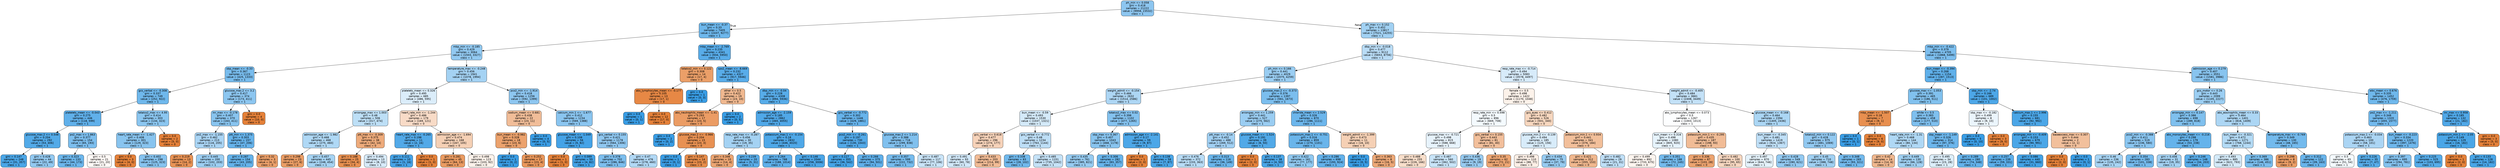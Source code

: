 digraph Tree {
node [shape=box, style="filled, rounded", color="black", fontname="helvetica"] ;
edge [fontname="helvetica"] ;
0 [label="ph_min <= 0.058\ngini = 0.418\nsamples = 21222\nvalue = [9958, 23532]\nclass = 1", fillcolor="#8dc6f0"] ;
1 [label="bun_mean <= -0.37\ngini = 0.33\nsamples = 7405\nvalue = [2437, 9277]\nclass = 1", fillcolor="#6db7ec"] ;
0 -> 1 [labeldistance=2.5, labelangle=45, headlabel="True"] ;
2 [label="mbp_min <= -0.185\ngini = 0.429\nsamples = 3064\nvalue = [1503, 3327]\nclass = 1", fillcolor="#92c9f1"] ;
1 -> 2 ;
3 [label="sbp_mean <= -0.33\ngini = 0.367\nsamples = 1123\nvalue = [425, 1333]\nclass = 1", fillcolor="#78bced"] ;
2 -> 3 ;
4 [label="gcs_verbal <= -0.308\ngini = 0.337\nsamples = 749\nvalue = [252, 922]\nclass = 1", fillcolor="#6fb8ec"] ;
3 -> 4 ;
5 [label="platelets_mean <= -0.043\ngini = 0.275\nsamples = 446\nvalue = [118, 599]\nclass = 1", fillcolor="#60b0ea"] ;
4 -> 5 ;
6 [label="glucose_max.2 <= 0.548\ngini = 0.204\nsamples = 292\nvalue = [53, 406]\nclass = 1", fillcolor="#53aae8"] ;
5 -> 6 ;
7 [label="gini = 0.147\nsamples = 248\nvalue = [31, 357]\nclass = 1", fillcolor="#4aa6e7"] ;
6 -> 7 ;
8 [label="gini = 0.428\nsamples = 44\nvalue = [22, 49]\nclass = 1", fillcolor="#92c9f1"] ;
6 -> 8 ;
9 [label="po2_max <= 1.863\ngini = 0.377\nsamples = 154\nvalue = [65, 193]\nclass = 1", fillcolor="#7cbeee"] ;
5 -> 9 ;
10 [label="gini = 0.323\nsamples = 133\nvalue = [44, 173]\nclass = 1", fillcolor="#6bb6ec"] ;
9 -> 10 ;
11 [label="gini = 0.5\nsamples = 21\nvalue = [21, 20]\nclass = 0", fillcolor="#fef9f6"] ;
9 -> 11 ;
12 [label="totalco2_max <= 4.95\ngini = 0.414\nsamples = 303\nvalue = [134, 323]\nclass = 1", fillcolor="#8bc6f0"] ;
4 -> 12 ;
13 [label="heart_rate_mean <= -1.427\ngini = 0.408\nsamples = 301\nvalue = [129, 323]\nclass = 1", fillcolor="#88c4ef"] ;
12 -> 13 ;
14 [label="gini = 0.0\nsamples = 3\nvalue = [4, 0]\nclass = 0", fillcolor="#e58139"] ;
13 -> 14 ;
15 [label="gini = 0.402\nsamples = 298\nvalue = [125, 323]\nclass = 1", fillcolor="#86c3ef"] ;
13 -> 15 ;
16 [label="gini = 0.0\nsamples = 2\nvalue = [5, 0]\nclass = 0", fillcolor="#e58139"] ;
12 -> 16 ;
17 [label="glucose_max.2 <= 3.2\ngini = 0.417\nsamples = 374\nvalue = [173, 411]\nclass = 1", fillcolor="#8cc6f0"] ;
3 -> 17 ;
18 [label="inr_max <= -0.178\ngini = 0.407\nsamples = 370\nvalue = [163, 411]\nclass = 1", fillcolor="#88c4ef"] ;
17 -> 18 ;
19 [label="po2_max <= -1.155\ngini = 0.462\nsamples = 213\nvalue = [116, 205]\nclass = 1", fillcolor="#a9d4f4"] ;
18 -> 19 ;
20 [label="gini = 0.219\nsamples = 13\nvalue = [14, 2]\nclass = 0", fillcolor="#e99355"] ;
19 -> 20 ;
21 [label="gini = 0.445\nsamples = 200\nvalue = [102, 203]\nclass = 1", fillcolor="#9ccef2"] ;
19 -> 21 ;
22 [label="ptt_min <= 1.375\ngini = 0.303\nsamples = 157\nvalue = [47, 206]\nclass = 1", fillcolor="#66b3eb"] ;
18 -> 22 ;
23 [label="gini = 0.287\nsamples = 154\nvalue = [43, 205]\nclass = 1", fillcolor="#63b2ea"] ;
22 -> 23 ;
24 [label="gini = 0.32\nsamples = 3\nvalue = [4, 1]\nclass = 0", fillcolor="#eca06a"] ;
22 -> 24 ;
25 [label="gini = 0.0\nsamples = 4\nvalue = [10, 0]\nclass = 0", fillcolor="#e58139"] ;
17 -> 25 ;
26 [label="temperature_max <= -0.248\ngini = 0.456\nsamples = 1941\nvalue = [1078, 1994]\nclass = 1", fillcolor="#a4d2f3"] ;
2 -> 26 ;
27 [label="platelets_mean <= 0.326\ngini = 0.495\nsamples = 685\nvalue = [486, 595]\nclass = 1", fillcolor="#dbedfa"] ;
26 -> 27 ;
28 [label="aniongap_max <= 1.003\ngini = 0.48\nsamples = 506\nvalue = [317, 474]\nclass = 1", fillcolor="#bddff6"] ;
27 -> 28 ;
29 [label="admission_age <= -1.982\ngini = 0.468\nsamples = 468\nvalue = [275, 460]\nclass = 1", fillcolor="#afd8f5"] ;
28 -> 29 ;
30 [label="gini = 0.298\nsamples = 23\nvalue = [27, 6]\nclass = 0", fillcolor="#eb9d65"] ;
29 -> 30 ;
31 [label="gini = 0.457\nsamples = 445\nvalue = [248, 454]\nclass = 1", fillcolor="#a5d3f3"] ;
29 -> 31 ;
32 [label="ptt_max <= -0.309\ngini = 0.375\nsamples = 38\nvalue = [42, 14]\nclass = 0", fillcolor="#eeab7b"] ;
28 -> 32 ;
33 [label="gini = 0.188\nsamples = 25\nvalue = [34, 4]\nclass = 0", fillcolor="#e89050"] ;
32 -> 33 ;
34 [label="gini = 0.494\nsamples = 13\nvalue = [8, 10]\nclass = 1", fillcolor="#d7ebfa"] ;
32 -> 34 ;
35 [label="heart_rate_min <= -1.244\ngini = 0.486\nsamples = 179\nvalue = [169, 121]\nclass = 0", fillcolor="#f8dbc7"] ;
27 -> 35 ;
36 [label="heart_rate_max <= -0.265\ngini = 0.198\nsamples = 11\nvalue = [2, 16]\nclass = 1", fillcolor="#52a9e8"] ;
35 -> 36 ;
37 [label="gini = 0.111\nsamples = 10\nvalue = [1, 16]\nclass = 1", fillcolor="#45a3e7"] ;
36 -> 37 ;
38 [label="gini = 0.0\nsamples = 1\nvalue = [1, 0]\nclass = 0", fillcolor="#e58139"] ;
36 -> 38 ;
39 [label="admission_age <= -1.694\ngini = 0.474\nsamples = 168\nvalue = [167, 105]\nclass = 0", fillcolor="#f5d0b5"] ;
35 -> 39 ;
40 [label="gini = 0.281\nsamples = 45\nvalue = [64, 13]\nclass = 0", fillcolor="#ea9b61"] ;
39 -> 40 ;
41 [label="gini = 0.498\nsamples = 123\nvalue = [103, 92]\nclass = 0", fillcolor="#fcf2ea"] ;
39 -> 41 ;
42 [label="pco2_min <= -1.914\ngini = 0.418\nsamples = 1256\nvalue = [592, 1399]\nclass = 1", fillcolor="#8dc6f0"] ;
26 -> 42 ;
43 [label="sodium_mean <= 0.681\ngini = 0.438\nsamples = 22\nvalue = [23, 11]\nclass = 0", fillcolor="#f1bd98"] ;
42 -> 43 ;
44 [label="bun_mean <= -0.982\ngini = 0.328\nsamples = 18\nvalue = [23, 6]\nclass = 0", fillcolor="#eca26d"] ;
43 -> 44 ;
45 [label="gini = 0.0\nsamples = 1\nvalue = [0, 2]\nclass = 1", fillcolor="#399de5"] ;
44 -> 45 ;
46 [label="gini = 0.252\nsamples = 17\nvalue = [23, 4]\nclass = 0", fillcolor="#ea975b"] ;
44 -> 46 ;
47 [label="gini = 0.0\nsamples = 4\nvalue = [0, 5]\nclass = 1", fillcolor="#399de5"] ;
43 -> 47 ;
48 [label="calcium_min.1 <= -1.677\ngini = 0.412\nsamples = 1234\nvalue = [569, 1388]\nclass = 1", fillcolor="#8ac5f0"] ;
42 -> 48 ;
49 [label="glucose_mean <= -1.049\ngini = 0.108\nsamples = 56\nvalue = [5, 82]\nclass = 1", fillcolor="#45a3e7"] ;
48 -> 49 ;
50 [label="gini = 0.0\nsamples = 1\nvalue = [1, 0]\nclass = 0", fillcolor="#e58139"] ;
49 -> 50 ;
51 [label="gini = 0.089\nsamples = 55\nvalue = [4, 82]\nclass = 1", fillcolor="#43a2e6"] ;
49 -> 51 ;
52 [label="gcs_verbal <= 0.155\ngini = 0.421\nsamples = 1178\nvalue = [564, 1306]\nclass = 1", fillcolor="#8fc7f0"] ;
48 -> 52 ;
53 [label="gini = 0.378\nsamples = 702\nvalue = [286, 846]\nclass = 1", fillcolor="#7cbeee"] ;
52 -> 53 ;
54 [label="gini = 0.47\nsamples = 476\nvalue = [278, 460]\nclass = 1", fillcolor="#b1d8f5"] ;
52 -> 54 ;
55 [label="mbp_mean <= -2.769\ngini = 0.235\nsamples = 4341\nvalue = [934, 5950]\nclass = 1", fillcolor="#58ace9"] ;
1 -> 55 ;
56 [label="totalco2_min <= 0.122\ngini = 0.308\nsamples = 14\nvalue = [17, 4]\nclass = 0", fillcolor="#eb9f68"] ;
55 -> 56 ;
57 [label="abs_lymphocytes_mean <= -0.177\ngini = 0.105\nsamples = 13\nvalue = [17, 1]\nclass = 0", fillcolor="#e78845"] ;
56 -> 57 ;
58 [label="gini = 0.0\nsamples = 1\nvalue = [0, 1]\nclass = 1", fillcolor="#399de5"] ;
57 -> 58 ;
59 [label="gini = 0.0\nsamples = 12\nvalue = [17, 0]\nclass = 0", fillcolor="#e58139"] ;
57 -> 59 ;
60 [label="gini = 0.0\nsamples = 1\nvalue = [0, 3]\nclass = 1", fillcolor="#399de5"] ;
56 -> 60 ;
61 [label="spo2_mean <= -8.669\ngini = 0.232\nsamples = 4327\nvalue = [917, 5946]\nclass = 1", fillcolor="#58ace9"] ;
55 -> 61 ;
62 [label="other <= 0.5\ngini = 0.422\nsamples = 19\nvalue = [23, 10]\nclass = 0", fillcolor="#f0b88f"] ;
61 -> 62 ;
63 [label="abs_neutrophils_mean <= -1.41\ngini = 0.293\nsamples = 17\nvalue = [23, 5]\nclass = 0", fillcolor="#eb9c64"] ;
62 -> 63 ;
64 [label="gini = 0.0\nsamples = 2\nvalue = [0, 2]\nclass = 1", fillcolor="#399de5"] ;
63 -> 64 ;
65 [label="glucose_max.2 <= -0.966\ngini = 0.204\nsamples = 15\nvalue = [23, 3]\nclass = 0", fillcolor="#e89153"] ;
63 -> 65 ;
66 [label="gini = 0.0\nsamples = 1\nvalue = [0, 1]\nclass = 1", fillcolor="#399de5"] ;
65 -> 66 ;
67 [label="gini = 0.147\nsamples = 14\nvalue = [23, 2]\nclass = 0", fillcolor="#e78c4a"] ;
65 -> 67 ;
68 [label="gini = 0.0\nsamples = 2\nvalue = [0, 5]\nclass = 1", fillcolor="#399de5"] ;
62 -> 68 ;
69 [label="dbp_min <= -0.04\ngini = 0.228\nsamples = 4308\nvalue = [894, 5936]\nclass = 1", fillcolor="#57ace9"] ;
61 -> 69 ;
70 [label="admission_age <= -2.159\ngini = 0.185\nsamples = 2862\nvalue = [465, 4055]\nclass = 1", fillcolor="#50a8e8"] ;
69 -> 70 ;
71 [label="resp_rate_max <= -0.287\ngini = 0.456\nsamples = 30\nvalue = [19, 35]\nclass = 1", fillcolor="#a4d2f3"] ;
70 -> 71 ;
72 [label="gini = 0.346\nsamples = 10\nvalue = [14, 4]\nclass = 0", fillcolor="#eca572"] ;
71 -> 72 ;
73 [label="gini = 0.239\nsamples = 20\nvalue = [5, 31]\nclass = 1", fillcolor="#59ade9"] ;
71 -> 73 ;
74 [label="potassium_max.1 <= -0.154\ngini = 0.18\nsamples = 2832\nvalue = [446, 4020]\nclass = 1", fillcolor="#4fa8e8"] ;
70 -> 74 ;
75 [label="gini = 0.264\nsamples = 788\nvalue = [188, 1014]\nclass = 1", fillcolor="#5eafea"] ;
74 -> 75 ;
76 [label="gini = 0.146\nsamples = 2044\nvalue = [258, 3006]\nclass = 1", fillcolor="#4aa5e7"] ;
74 -> 76 ;
77 [label="gcs_verbal <= -0.772\ngini = 0.302\nsamples = 1446\nvalue = [429, 1881]\nclass = 1", fillcolor="#66b3eb"] ;
69 -> 77 ;
78 [label="pco2_min <= -0.261\ngini = 0.197\nsamples = 730\nvalue = [130, 1043]\nclass = 1", fillcolor="#52a9e8"] ;
77 -> 78 ;
79 [label="gini = 0.117\nsamples = 355\nvalue = [36, 542]\nclass = 1", fillcolor="#46a4e7"] ;
78 -> 79 ;
80 [label="gini = 0.266\nsamples = 375\nvalue = [94, 501]\nclass = 1", fillcolor="#5eafea"] ;
78 -> 80 ;
81 [label="glucose_max.2 <= 1.214\ngini = 0.388\nsamples = 716\nvalue = [299, 838]\nclass = 1", fillcolor="#80c0ee"] ;
77 -> 81 ;
82 [label="gini = 0.357\nsamples = 599\nvalue = [222, 732]\nclass = 1", fillcolor="#75bbed"] ;
81 -> 82 ;
83 [label="gini = 0.487\nsamples = 117\nvalue = [77, 106]\nclass = 1", fillcolor="#c9e4f8"] ;
81 -> 83 ;
84 [label="ph_max <= 0.152\ngini = 0.452\nsamples = 13817\nvalue = [7521, 14255]\nclass = 1", fillcolor="#a1d1f3"] ;
0 -> 84 [labeldistance=2.5, labelangle=-45, headlabel="False"] ;
85 [label="dbp_min <= -0.018\ngini = 0.477\nsamples = 9112\nvalue = [5653, 8756]\nclass = 1", fillcolor="#b9dcf6"] ;
84 -> 85 ;
86 [label="ph_min <= 0.166\ngini = 0.441\nsamples = 4029\nvalue = [2075, 4259]\nclass = 1", fillcolor="#99cdf2"] ;
85 -> 86 ;
87 [label="weight_admit <= -0.154\ngini = 0.466\nsamples = 2632\nvalue = [1514, 2586]\nclass = 1", fillcolor="#add6f4"] ;
86 -> 87 ;
88 [label="bun_mean <= -0.59\ngini = 0.493\nsamples = 1530\nvalue = [1037, 1321]\nclass = 1", fillcolor="#d4eaf9"] ;
87 -> 88 ;
89 [label="gcs_verbal <= 0.618\ngini = 0.477\nsamples = 296\nvalue = [274, 177]\nclass = 0", fillcolor="#f6d2b9"] ;
88 -> 89 ;
90 [label="gini = 0.491\nsamples = 93\nvalue = [60, 78]\nclass = 1", fillcolor="#d1e8f9"] ;
89 -> 90 ;
91 [label="gini = 0.433\nsamples = 203\nvalue = [214, 99]\nclass = 0", fillcolor="#f1bb95"] ;
89 -> 91 ;
92 [label="gcs_verbal <= -0.772\ngini = 0.48\nsamples = 1234\nvalue = [763, 1144]\nclass = 1", fillcolor="#bddef6"] ;
88 -> 92 ;
93 [label="gini = 0.338\nsamples = 83\nvalue = [28, 102]\nclass = 1", fillcolor="#6fb8ec"] ;
92 -> 93 ;
94 [label="gini = 0.485\nsamples = 1151\nvalue = [735, 1042]\nclass = 1", fillcolor="#c5e2f7"] ;
92 -> 94 ;
95 [label="totalco2_max <= 0.02\ngini = 0.398\nsamples = 1102\nvalue = [477, 1265]\nclass = 1", fillcolor="#84c2ef"] ;
87 -> 95 ;
96 [label="sbp_max <= 0.367\ngini = 0.407\nsamples = 1043\nvalue = [468, 1178]\nclass = 1", fillcolor="#88c4ef"] ;
95 -> 96 ;
97 [label="gini = 0.435\nsamples = 761\nvalue = [385, 821]\nclass = 1", fillcolor="#96cbf1"] ;
96 -> 97 ;
98 [label="gini = 0.306\nsamples = 282\nvalue = [83, 357]\nclass = 1", fillcolor="#67b4eb"] ;
96 -> 98 ;
99 [label="admission_age <= -2.141\ngini = 0.17\nsamples = 59\nvalue = [9, 87]\nclass = 1", fillcolor="#4da7e8"] ;
95 -> 99 ;
100 [label="gini = 0.0\nsamples = 1\nvalue = [2, 0]\nclass = 0", fillcolor="#e58139"] ;
99 -> 100 ;
101 [label="gini = 0.138\nsamples = 58\nvalue = [7, 87]\nclass = 1", fillcolor="#49a5e7"] ;
99 -> 101 ;
102 [label="glucose_max.2 <= -0.373\ngini = 0.376\nsamples = 1397\nvalue = [561, 1673]\nclass = 1", fillcolor="#7bbeee"] ;
86 -> 102 ;
103 [label="aniongap_min <= 1.259\ngini = 0.441\nsamples = 527\nvalue = [275, 562]\nclass = 1", fillcolor="#9acdf2"] ;
102 -> 103 ;
104 [label="ptt_max <= -0.14\ngini = 0.452\nsamples = 488\nvalue = [269, 512]\nclass = 1", fillcolor="#a1d0f3"] ;
103 -> 104 ;
105 [label="gini = 0.476\nsamples = 372\nvalue = [233, 363]\nclass = 1", fillcolor="#b8dcf6"] ;
104 -> 105 ;
106 [label="gini = 0.313\nsamples = 116\nvalue = [36, 149]\nclass = 1", fillcolor="#69b5eb"] ;
104 -> 106 ;
107 [label="glucose_mean <= -1.524\ngini = 0.191\nsamples = 39\nvalue = [6, 50]\nclass = 1", fillcolor="#51a9e8"] ;
103 -> 107 ;
108 [label="gini = 0.0\nsamples = 1\nvalue = [2, 0]\nclass = 0", fillcolor="#e58139"] ;
107 -> 108 ;
109 [label="gini = 0.137\nsamples = 38\nvalue = [4, 50]\nclass = 1", fillcolor="#49a5e7"] ;
107 -> 109 ;
110 [label="chloride_mean <= 2.529\ngini = 0.326\nsamples = 870\nvalue = [286, 1111]\nclass = 1", fillcolor="#6cb6ec"] ;
102 -> 110 ;
111 [label="potassium_max.1 <= -0.751\ngini = 0.316\nsamples = 859\nvalue = [270, 1101]\nclass = 1", fillcolor="#6ab5eb"] ;
110 -> 111 ;
112 [label="gini = 0.422\nsamples = 161\nvalue = [77, 177]\nclass = 1", fillcolor="#8fc8f0"] ;
111 -> 112 ;
113 [label="gini = 0.286\nsamples = 698\nvalue = [193, 924]\nclass = 1", fillcolor="#62b1ea"] ;
111 -> 113 ;
114 [label="weight_admit <= -1.399\ngini = 0.473\nsamples = 11\nvalue = [16, 10]\nclass = 0", fillcolor="#f5d0b5"] ;
110 -> 114 ;
115 [label="gini = 0.0\nsamples = 3\nvalue = [0, 5]\nclass = 1", fillcolor="#399de5"] ;
114 -> 115 ;
116 [label="gini = 0.363\nsamples = 8\nvalue = [16, 5]\nclass = 0", fillcolor="#eda877"] ;
114 -> 116 ;
117 [label="resp_rate_max <= -0.714\ngini = 0.494\nsamples = 5083\nvalue = [3578, 4497]\nclass = 1", fillcolor="#d7ebfa"] ;
85 -> 117 ;
118 [label="female <= 0.5\ngini = 0.498\nsamples = 1422\nvalue = [1170, 1048]\nclass = 0", fillcolor="#fcf2ea"] ;
117 -> 118 ;
119 [label="resp_rate_min <= 0.598\ngini = 0.5\nsamples = 896\nvalue = [669, 708]\nclass = 1", fillcolor="#f4fafe"] ;
118 -> 119 ;
120 [label="glucose_max <= -0.721\ngini = 0.498\nsamples = 815\nvalue = [588, 668]\nclass = 1", fillcolor="#e7f3fc"] ;
119 -> 120 ;
121 [label="gini = 0.488\nsamples = 255\nvalue = [226, 166]\nclass = 0", fillcolor="#f8deca"] ;
120 -> 121 ;
122 [label="gini = 0.487\nsamples = 560\nvalue = [362, 502]\nclass = 1", fillcolor="#c8e4f8"] ;
120 -> 122 ;
123 [label="gcs_verbal <= 0.155\ngini = 0.443\nsamples = 81\nvalue = [81, 40]\nclass = 0", fillcolor="#f2bf9b"] ;
119 -> 123 ;
124 [label="gini = 0.436\nsamples = 19\nvalue = [9, 19]\nclass = 1", fillcolor="#97cbf1"] ;
123 -> 124 ;
125 [label="gini = 0.35\nsamples = 62\nvalue = [72, 21]\nclass = 0", fillcolor="#eda673"] ;
123 -> 125 ;
126 [label="gcs_eyes <= 0.412\ngini = 0.482\nsamples = 526\nvalue = [501, 340]\nclass = 0", fillcolor="#f7d7bf"] ;
118 -> 126 ;
127 [label="glucose_min.2 <= -0.139\ngini = 0.494\nsamples = 185\nvalue = [125, 156]\nclass = 1", fillcolor="#d8ecfa"] ;
126 -> 127 ;
128 [label="gini = 0.498\nsamples = 110\nvalue = [88, 77]\nclass = 0", fillcolor="#fcefe6"] ;
127 -> 128 ;
129 [label="gini = 0.434\nsamples = 75\nvalue = [37, 79]\nclass = 1", fillcolor="#96cbf1"] ;
127 -> 129 ;
130 [label="potassium_min.1 <= 0.934\ngini = 0.441\nsamples = 341\nvalue = [376, 184]\nclass = 0", fillcolor="#f2bf9a"] ;
126 -> 130 ;
131 [label="gini = 0.421\nsamples = 312\nvalue = [355, 153]\nclass = 0", fillcolor="#f0b78e"] ;
130 -> 131 ;
132 [label="gini = 0.482\nsamples = 29\nvalue = [21, 31]\nclass = 1", fillcolor="#bfdff7"] ;
130 -> 132 ;
133 [label="weight_admit <= -0.405\ngini = 0.484\nsamples = 3661\nvalue = [2408, 3449]\nclass = 1", fillcolor="#c3e1f7"] ;
117 -> 133 ;
134 [label="abs_lymphocytes_mean <= 0.073\ngini = 0.5\nsamples = 1267\nvalue = [1003, 1013]\nclass = 1", fillcolor="#fdfeff"] ;
133 -> 134 ;
135 [label="bun_mean <= 0.316\ngini = 0.498\nsamples = 1080\nvalue = [805, 920]\nclass = 1", fillcolor="#e6f3fc"] ;
134 -> 135 ;
136 [label="gini = 0.499\nsamples = 892\nvalue = [733, 675]\nclass = 0", fillcolor="#fdf5ef"] ;
135 -> 136 ;
137 [label="gini = 0.351\nsamples = 188\nvalue = [72, 245]\nclass = 1", fillcolor="#73baed"] ;
135 -> 137 ;
138 [label="potassium_min.1 <= -0.295\ngini = 0.435\nsamples = 187\nvalue = [198, 93]\nclass = 0", fillcolor="#f1bc96"] ;
134 -> 138 ;
139 [label="gini = 0.336\nsamples = 87\nvalue = [103, 28]\nclass = 0", fillcolor="#eca36f"] ;
138 -> 139 ;
140 [label="gini = 0.482\nsamples = 100\nvalue = [95, 65]\nclass = 0", fillcolor="#f7d7c0"] ;
138 -> 140 ;
141 [label="glucose_mean <= -0.168\ngini = 0.464\nsamples = 2394\nvalue = [1405, 2436]\nclass = 1", fillcolor="#abd6f4"] ;
133 -> 141 ;
142 [label="bun_mean <= -0.345\ngini = 0.481\nsamples = 1419\nvalue = [924, 1367]\nclass = 1", fillcolor="#bfdff7"] ;
141 -> 142 ;
143 [label="gini = 0.497\nsamples = 870\nvalue = [644, 746]\nclass = 1", fillcolor="#e4f2fb"] ;
142 -> 143 ;
144 [label="gini = 0.428\nsamples = 549\nvalue = [280, 621]\nclass = 1", fillcolor="#92c9f1"] ;
142 -> 144 ;
145 [label="totalco2_min <= 0.122\ngini = 0.428\nsamples = 975\nvalue = [481, 1069]\nclass = 1", fillcolor="#92c9f1"] ;
141 -> 145 ;
146 [label="gini = 0.45\nsamples = 710\nvalue = [388, 748]\nclass = 1", fillcolor="#a0d0f2"] ;
145 -> 146 ;
147 [label="gini = 0.348\nsamples = 265\nvalue = [93, 321]\nclass = 1", fillcolor="#72b9ed"] ;
145 -> 147 ;
148 [label="mbp_min <= -0.422\ngini = 0.379\nsamples = 4705\nvalue = [1868, 5499]\nclass = 1", fillcolor="#7cbeee"] ;
84 -> 148 ;
149 [label="bun_mean <= -0.394\ngini = 0.268\nsamples = 1154\nvalue = [287, 1513]\nclass = 1", fillcolor="#5fb0ea"] ;
148 -> 149 ;
150 [label="glucose_max <= -1.053\ngini = 0.391\nsamples = 465\nvalue = [186, 511]\nclass = 1", fillcolor="#81c1ee"] ;
149 -> 150 ;
151 [label="mbp_mean <= -1.507\ngini = 0.18\nsamples = 7\nvalue = [9, 1]\nclass = 0", fillcolor="#e88f4f"] ;
150 -> 151 ;
152 [label="gini = 0.0\nsamples = 1\nvalue = [0, 1]\nclass = 1", fillcolor="#399de5"] ;
151 -> 152 ;
153 [label="gini = 0.0\nsamples = 6\nvalue = [9, 0]\nclass = 0", fillcolor="#e58139"] ;
151 -> 153 ;
154 [label="white <= 0.5\ngini = 0.383\nsamples = 458\nvalue = [177, 510]\nclass = 1", fillcolor="#7ebfee"] ;
150 -> 154 ;
155 [label="heart_rate_min <= -1.31\ngini = 0.468\nsamples = 144\nvalue = [80, 134]\nclass = 1", fillcolor="#afd8f5"] ;
154 -> 155 ;
156 [label="gini = 0.42\nsamples = 14\nvalue = [14, 6]\nclass = 0", fillcolor="#f0b78e"] ;
155 -> 156 ;
157 [label="gini = 0.449\nsamples = 130\nvalue = [66, 128]\nclass = 1", fillcolor="#9fd0f2"] ;
155 -> 157 ;
158 [label="sbp_mean <= -1.149\ngini = 0.326\nsamples = 314\nvalue = [97, 376]\nclass = 1", fillcolor="#6cb6ec"] ;
154 -> 158 ;
159 [label="gini = 0.495\nsamples = 34\nvalue = [23, 28]\nclass = 1", fillcolor="#dceefa"] ;
158 -> 159 ;
160 [label="gini = 0.289\nsamples = 280\nvalue = [74, 348]\nclass = 1", fillcolor="#63b2eb"] ;
158 -> 160 ;
161 [label="sbp_min <= -2.74\ngini = 0.166\nsamples = 689\nvalue = [101, 1002]\nclass = 1", fillcolor="#4da7e8"] ;
149 -> 161 ;
162 [label="sbp_max <= -0.182\ngini = 0.499\nsamples = 8\nvalue = [9, 10]\nclass = 1", fillcolor="#ebf5fc"] ;
161 -> 162 ;
163 [label="gini = 0.0\nsamples = 5\nvalue = [0, 10]\nclass = 1", fillcolor="#399de5"] ;
162 -> 163 ;
164 [label="gini = 0.0\nsamples = 3\nvalue = [9, 0]\nclass = 0", fillcolor="#e58139"] ;
162 -> 164 ;
165 [label="calcium_max.1 <= 2.996\ngini = 0.155\nsamples = 681\nvalue = [92, 992]\nclass = 1", fillcolor="#4ba6e7"] ;
161 -> 165 ;
166 [label="aniongap_min <= -0.409\ngini = 0.153\nsamples = 679\nvalue = [90, 991]\nclass = 1", fillcolor="#4ba6e7"] ;
165 -> 166 ;
167 [label="gini = 0.257\nsamples = 239\nvalue = [59, 331]\nclass = 1", fillcolor="#5caeea"] ;
166 -> 167 ;
168 [label="gini = 0.086\nsamples = 440\nvalue = [31, 660]\nclass = 1", fillcolor="#42a2e6"] ;
166 -> 168 ;
169 [label="baseexcess_max <= 0.307\ngini = 0.444\nsamples = 2\nvalue = [2, 1]\nclass = 0", fillcolor="#f2c09c"] ;
165 -> 169 ;
170 [label="gini = 0.0\nsamples = 1\nvalue = [2, 0]\nclass = 0", fillcolor="#e58139"] ;
169 -> 170 ;
171 [label="gini = 0.0\nsamples = 1\nvalue = [0, 1]\nclass = 1", fillcolor="#399de5"] ;
169 -> 171 ;
172 [label="admission_age <= 0.279\ngini = 0.407\nsamples = 3551\nvalue = [1581, 3986]\nclass = 1", fillcolor="#88c4ef"] ;
148 -> 172 ;
173 [label="gcs_motor <= 0.26\ngini = 0.443\nsamples = 2099\nvalue = [1105, 2227]\nclass = 1", fillcolor="#9bcef2"] ;
172 -> 173 ;
174 [label="aniongap_min <= 0.147\ngini = 0.386\nsamples = 698\nvalue = [289, 818]\nclass = 1", fillcolor="#7fc0ee"] ;
173 -> 174 ;
175 [label="pco2_min <= -0.388\ngini = 0.411\nsamples = 519\nvalue = [236, 580]\nclass = 1", fillcolor="#8ac5f0"] ;
174 -> 175 ;
176 [label="gini = 0.46\nsamples = 236\nvalue = [135, 242]\nclass = 1", fillcolor="#a7d4f4"] ;
175 -> 176 ;
177 [label="gini = 0.354\nsamples = 283\nvalue = [101, 338]\nclass = 1", fillcolor="#74baed"] ;
175 -> 177 ;
178 [label="abs_monocytes_mean <= -0.216\ngini = 0.298\nsamples = 179\nvalue = [53, 238]\nclass = 1", fillcolor="#65b3eb"] ;
174 -> 178 ;
179 [label="gini = 0.456\nsamples = 31\nvalue = [19, 35]\nclass = 1", fillcolor="#a4d2f3"] ;
178 -> 179 ;
180 [label="gini = 0.246\nsamples = 148\nvalue = [34, 203]\nclass = 1", fillcolor="#5aade9"] ;
178 -> 180 ;
181 [label="abs_eosinophils_mean <= 0.33\ngini = 0.464\nsamples = 1401\nvalue = [816, 1409]\nclass = 1", fillcolor="#acd6f4"] ;
173 -> 181 ;
182 [label="bun_mean <= -0.321\ngini = 0.472\nsamples = 1271\nvalue = [768, 1244]\nclass = 1", fillcolor="#b3daf5"] ;
181 -> 182 ;
183 [label="gini = 0.493\nsamples = 885\nvalue = [622, 793]\nclass = 1", fillcolor="#d4eaf9"] ;
182 -> 183 ;
184 [label="gini = 0.369\nsamples = 386\nvalue = [146, 451]\nclass = 1", fillcolor="#79bded"] ;
182 -> 184 ;
185 [label="temperature_max <= -0.769\ngini = 0.349\nsamples = 130\nvalue = [48, 165]\nclass = 1", fillcolor="#73baed"] ;
181 -> 185 ;
186 [label="gini = 0.298\nsamples = 8\nvalue = [9, 2]\nclass = 0", fillcolor="#eb9d65"] ;
185 -> 186 ;
187 [label="gini = 0.312\nsamples = 122\nvalue = [39, 163]\nclass = 1", fillcolor="#68b4eb"] ;
185 -> 187 ;
188 [label="wbc_mean <= 0.676\ngini = 0.335\nsamples = 1452\nvalue = [476, 1759]\nclass = 1", fillcolor="#6fb8ec"] ;
172 -> 188 ;
189 [label="po2_max <= -1.211\ngini = 0.348\nsamples = 1320\nvalue = [455, 1577]\nclass = 1", fillcolor="#72b9ed"] ;
188 -> 189 ;
190 [label="potassium_max.1 <= -0.034\ngini = 0.463\nsamples = 100\nvalue = [58, 101]\nclass = 1", fillcolor="#abd5f4"] ;
189 -> 190 ;
191 [label="gini = 0.5\nsamples = 65\nvalue = [51, 54]\nclass = 1", fillcolor="#f4fafe"] ;
190 -> 191 ;
192 [label="gini = 0.226\nsamples = 35\nvalue = [7, 47]\nclass = 1", fillcolor="#56ace9"] ;
190 -> 192 ;
193 [label="bun_mean <= -0.223\ngini = 0.334\nsamples = 1220\nvalue = [397, 1476]\nclass = 1", fillcolor="#6eb7ec"] ;
189 -> 193 ;
194 [label="gini = 0.397\nsamples = 695\nvalue = [294, 781]\nclass = 1", fillcolor="#84c2ef"] ;
193 -> 194 ;
195 [label="gini = 0.225\nsamples = 525\nvalue = [103, 695]\nclass = 1", fillcolor="#56ace9"] ;
193 -> 195 ;
196 [label="inr_max <= 0.958\ngini = 0.185\nsamples = 132\nvalue = [21, 182]\nclass = 1", fillcolor="#50a8e8"] ;
188 -> 196 ;
197 [label="potassium_min.1 <= -2.05\ngini = 0.149\nsamples = 129\nvalue = [16, 182]\nclass = 1", fillcolor="#4aa6e7"] ;
196 -> 197 ;
198 [label="gini = 0.0\nsamples = 1\nvalue = [2, 0]\nclass = 0", fillcolor="#e58139"] ;
197 -> 198 ;
199 [label="gini = 0.133\nsamples = 128\nvalue = [14, 182]\nclass = 1", fillcolor="#48a5e7"] ;
197 -> 199 ;
200 [label="gini = 0.0\nsamples = 3\nvalue = [5, 0]\nclass = 0", fillcolor="#e58139"] ;
196 -> 200 ;
}